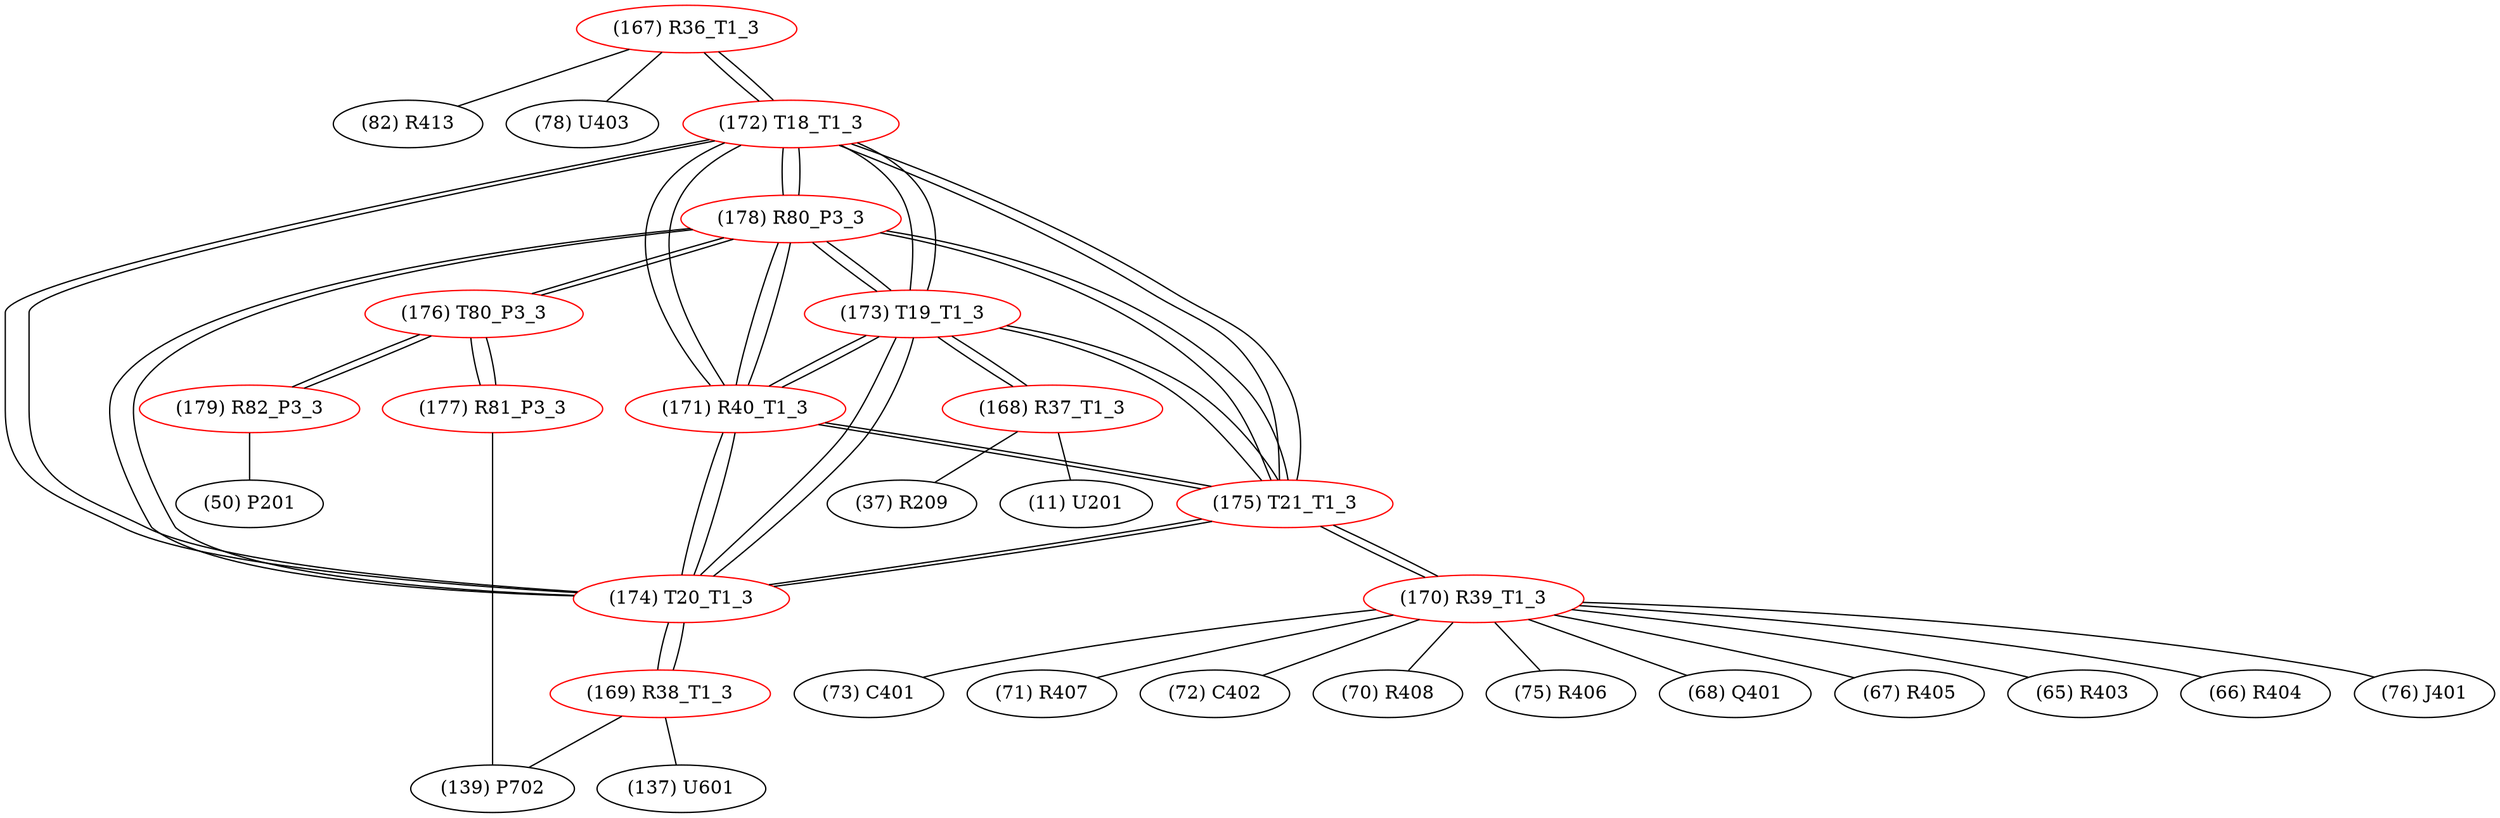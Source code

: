 graph {
	167 [label="(167) R36_T1_3" color=red]
	82 [label="(82) R413"]
	78 [label="(78) U403"]
	172 [label="(172) T18_T1_3"]
	168 [label="(168) R37_T1_3" color=red]
	11 [label="(11) U201"]
	37 [label="(37) R209"]
	173 [label="(173) T19_T1_3"]
	169 [label="(169) R38_T1_3" color=red]
	139 [label="(139) P702"]
	137 [label="(137) U601"]
	174 [label="(174) T20_T1_3"]
	170 [label="(170) R39_T1_3" color=red]
	68 [label="(68) Q401"]
	67 [label="(67) R405"]
	65 [label="(65) R403"]
	66 [label="(66) R404"]
	76 [label="(76) J401"]
	73 [label="(73) C401"]
	71 [label="(71) R407"]
	72 [label="(72) C402"]
	70 [label="(70) R408"]
	75 [label="(75) R406"]
	175 [label="(175) T21_T1_3"]
	171 [label="(171) R40_T1_3" color=red]
	178 [label="(178) R80_P3_3"]
	172 [label="(172) T18_T1_3"]
	175 [label="(175) T21_T1_3"]
	174 [label="(174) T20_T1_3"]
	173 [label="(173) T19_T1_3"]
	172 [label="(172) T18_T1_3" color=red]
	174 [label="(174) T20_T1_3"]
	173 [label="(173) T19_T1_3"]
	175 [label="(175) T21_T1_3"]
	167 [label="(167) R36_T1_3"]
	178 [label="(178) R80_P3_3"]
	171 [label="(171) R40_T1_3"]
	173 [label="(173) T19_T1_3" color=red]
	174 [label="(174) T20_T1_3"]
	172 [label="(172) T18_T1_3"]
	175 [label="(175) T21_T1_3"]
	168 [label="(168) R37_T1_3"]
	178 [label="(178) R80_P3_3"]
	171 [label="(171) R40_T1_3"]
	174 [label="(174) T20_T1_3" color=red]
	173 [label="(173) T19_T1_3"]
	172 [label="(172) T18_T1_3"]
	175 [label="(175) T21_T1_3"]
	169 [label="(169) R38_T1_3"]
	178 [label="(178) R80_P3_3"]
	171 [label="(171) R40_T1_3"]
	175 [label="(175) T21_T1_3" color=red]
	174 [label="(174) T20_T1_3"]
	173 [label="(173) T19_T1_3"]
	172 [label="(172) T18_T1_3"]
	170 [label="(170) R39_T1_3"]
	178 [label="(178) R80_P3_3"]
	171 [label="(171) R40_T1_3"]
	176 [label="(176) T80_P3_3" color=red]
	177 [label="(177) R81_P3_3"]
	179 [label="(179) R82_P3_3"]
	178 [label="(178) R80_P3_3"]
	177 [label="(177) R81_P3_3" color=red]
	139 [label="(139) P702"]
	176 [label="(176) T80_P3_3"]
	178 [label="(178) R80_P3_3" color=red]
	172 [label="(172) T18_T1_3"]
	175 [label="(175) T21_T1_3"]
	174 [label="(174) T20_T1_3"]
	173 [label="(173) T19_T1_3"]
	171 [label="(171) R40_T1_3"]
	176 [label="(176) T80_P3_3"]
	179 [label="(179) R82_P3_3" color=red]
	50 [label="(50) P201"]
	176 [label="(176) T80_P3_3"]
	167 -- 82
	167 -- 78
	167 -- 172
	168 -- 11
	168 -- 37
	168 -- 173
	169 -- 139
	169 -- 137
	169 -- 174
	170 -- 68
	170 -- 67
	170 -- 65
	170 -- 66
	170 -- 76
	170 -- 73
	170 -- 71
	170 -- 72
	170 -- 70
	170 -- 75
	170 -- 175
	171 -- 178
	171 -- 172
	171 -- 175
	171 -- 174
	171 -- 173
	172 -- 174
	172 -- 173
	172 -- 175
	172 -- 167
	172 -- 178
	172 -- 171
	173 -- 174
	173 -- 172
	173 -- 175
	173 -- 168
	173 -- 178
	173 -- 171
	174 -- 173
	174 -- 172
	174 -- 175
	174 -- 169
	174 -- 178
	174 -- 171
	175 -- 174
	175 -- 173
	175 -- 172
	175 -- 170
	175 -- 178
	175 -- 171
	176 -- 177
	176 -- 179
	176 -- 178
	177 -- 139
	177 -- 176
	178 -- 172
	178 -- 175
	178 -- 174
	178 -- 173
	178 -- 171
	178 -- 176
	179 -- 50
	179 -- 176
}